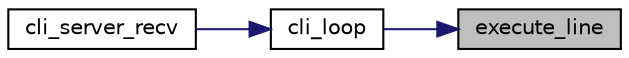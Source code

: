 digraph "execute_line"
{
 // LATEX_PDF_SIZE
  edge [fontname="Helvetica",fontsize="10",labelfontname="Helvetica",labelfontsize="10"];
  node [fontname="Helvetica",fontsize="10",shape=record];
  rankdir="RL";
  Node1 [label="execute_line",height=0.2,width=0.4,color="black", fillcolor="grey75", style="filled", fontcolor="black",tooltip=" "];
  Node1 -> Node2 [dir="back",color="midnightblue",fontsize="10",style="solid",fontname="Helvetica"];
  Node2 [label="cli_loop",height=0.2,width=0.4,color="black", fillcolor="white", style="filled",URL="$cli_8h.html#a209fb75a1bedea8fa2436d2007fb4e45",tooltip=" "];
  Node2 -> Node3 [dir="back",color="midnightblue",fontsize="10",style="solid",fontname="Helvetica"];
  Node3 [label="cli_server_recv",height=0.2,width=0.4,color="black", fillcolor="white", style="filled",URL="$group____cli__if.html#ga74775c889b03b869df6cbce55c2d7c81",tooltip=" "];
}
